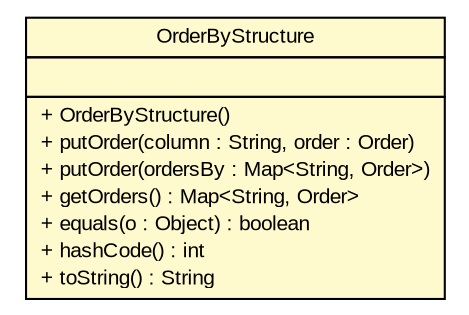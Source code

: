 #!/usr/local/bin/dot
#
# Class diagram 
# Generated by UMLGraph version R5_6 (http://www.umlgraph.org/)
#

digraph G {
	edge [fontname="arial",fontsize=10,labelfontname="arial",labelfontsize=10];
	node [fontname="arial",fontsize=10,shape=plaintext];
	nodesep=0.25;
	ranksep=0.5;
	// br.gov.to.sefaz.persistence.query.structure.select.orderby.OrderByStructure
	c13177 [label=<<table title="br.gov.to.sefaz.persistence.query.structure.select.orderby.OrderByStructure" border="0" cellborder="1" cellspacing="0" cellpadding="2" port="p" bgcolor="lemonChiffon" href="./OrderByStructure.html">
		<tr><td><table border="0" cellspacing="0" cellpadding="1">
<tr><td align="center" balign="center"> OrderByStructure </td></tr>
		</table></td></tr>
		<tr><td><table border="0" cellspacing="0" cellpadding="1">
<tr><td align="left" balign="left">  </td></tr>
		</table></td></tr>
		<tr><td><table border="0" cellspacing="0" cellpadding="1">
<tr><td align="left" balign="left"> + OrderByStructure() </td></tr>
<tr><td align="left" balign="left"> + putOrder(column : String, order : Order) </td></tr>
<tr><td align="left" balign="left"> + putOrder(ordersBy : Map&lt;String, Order&gt;) </td></tr>
<tr><td align="left" balign="left"> + getOrders() : Map&lt;String, Order&gt; </td></tr>
<tr><td align="left" balign="left"> + equals(o : Object) : boolean </td></tr>
<tr><td align="left" balign="left"> + hashCode() : int </td></tr>
<tr><td align="left" balign="left"> + toString() : String </td></tr>
		</table></td></tr>
		</table>>, URL="./OrderByStructure.html", fontname="arial", fontcolor="black", fontsize=10.0];
}

